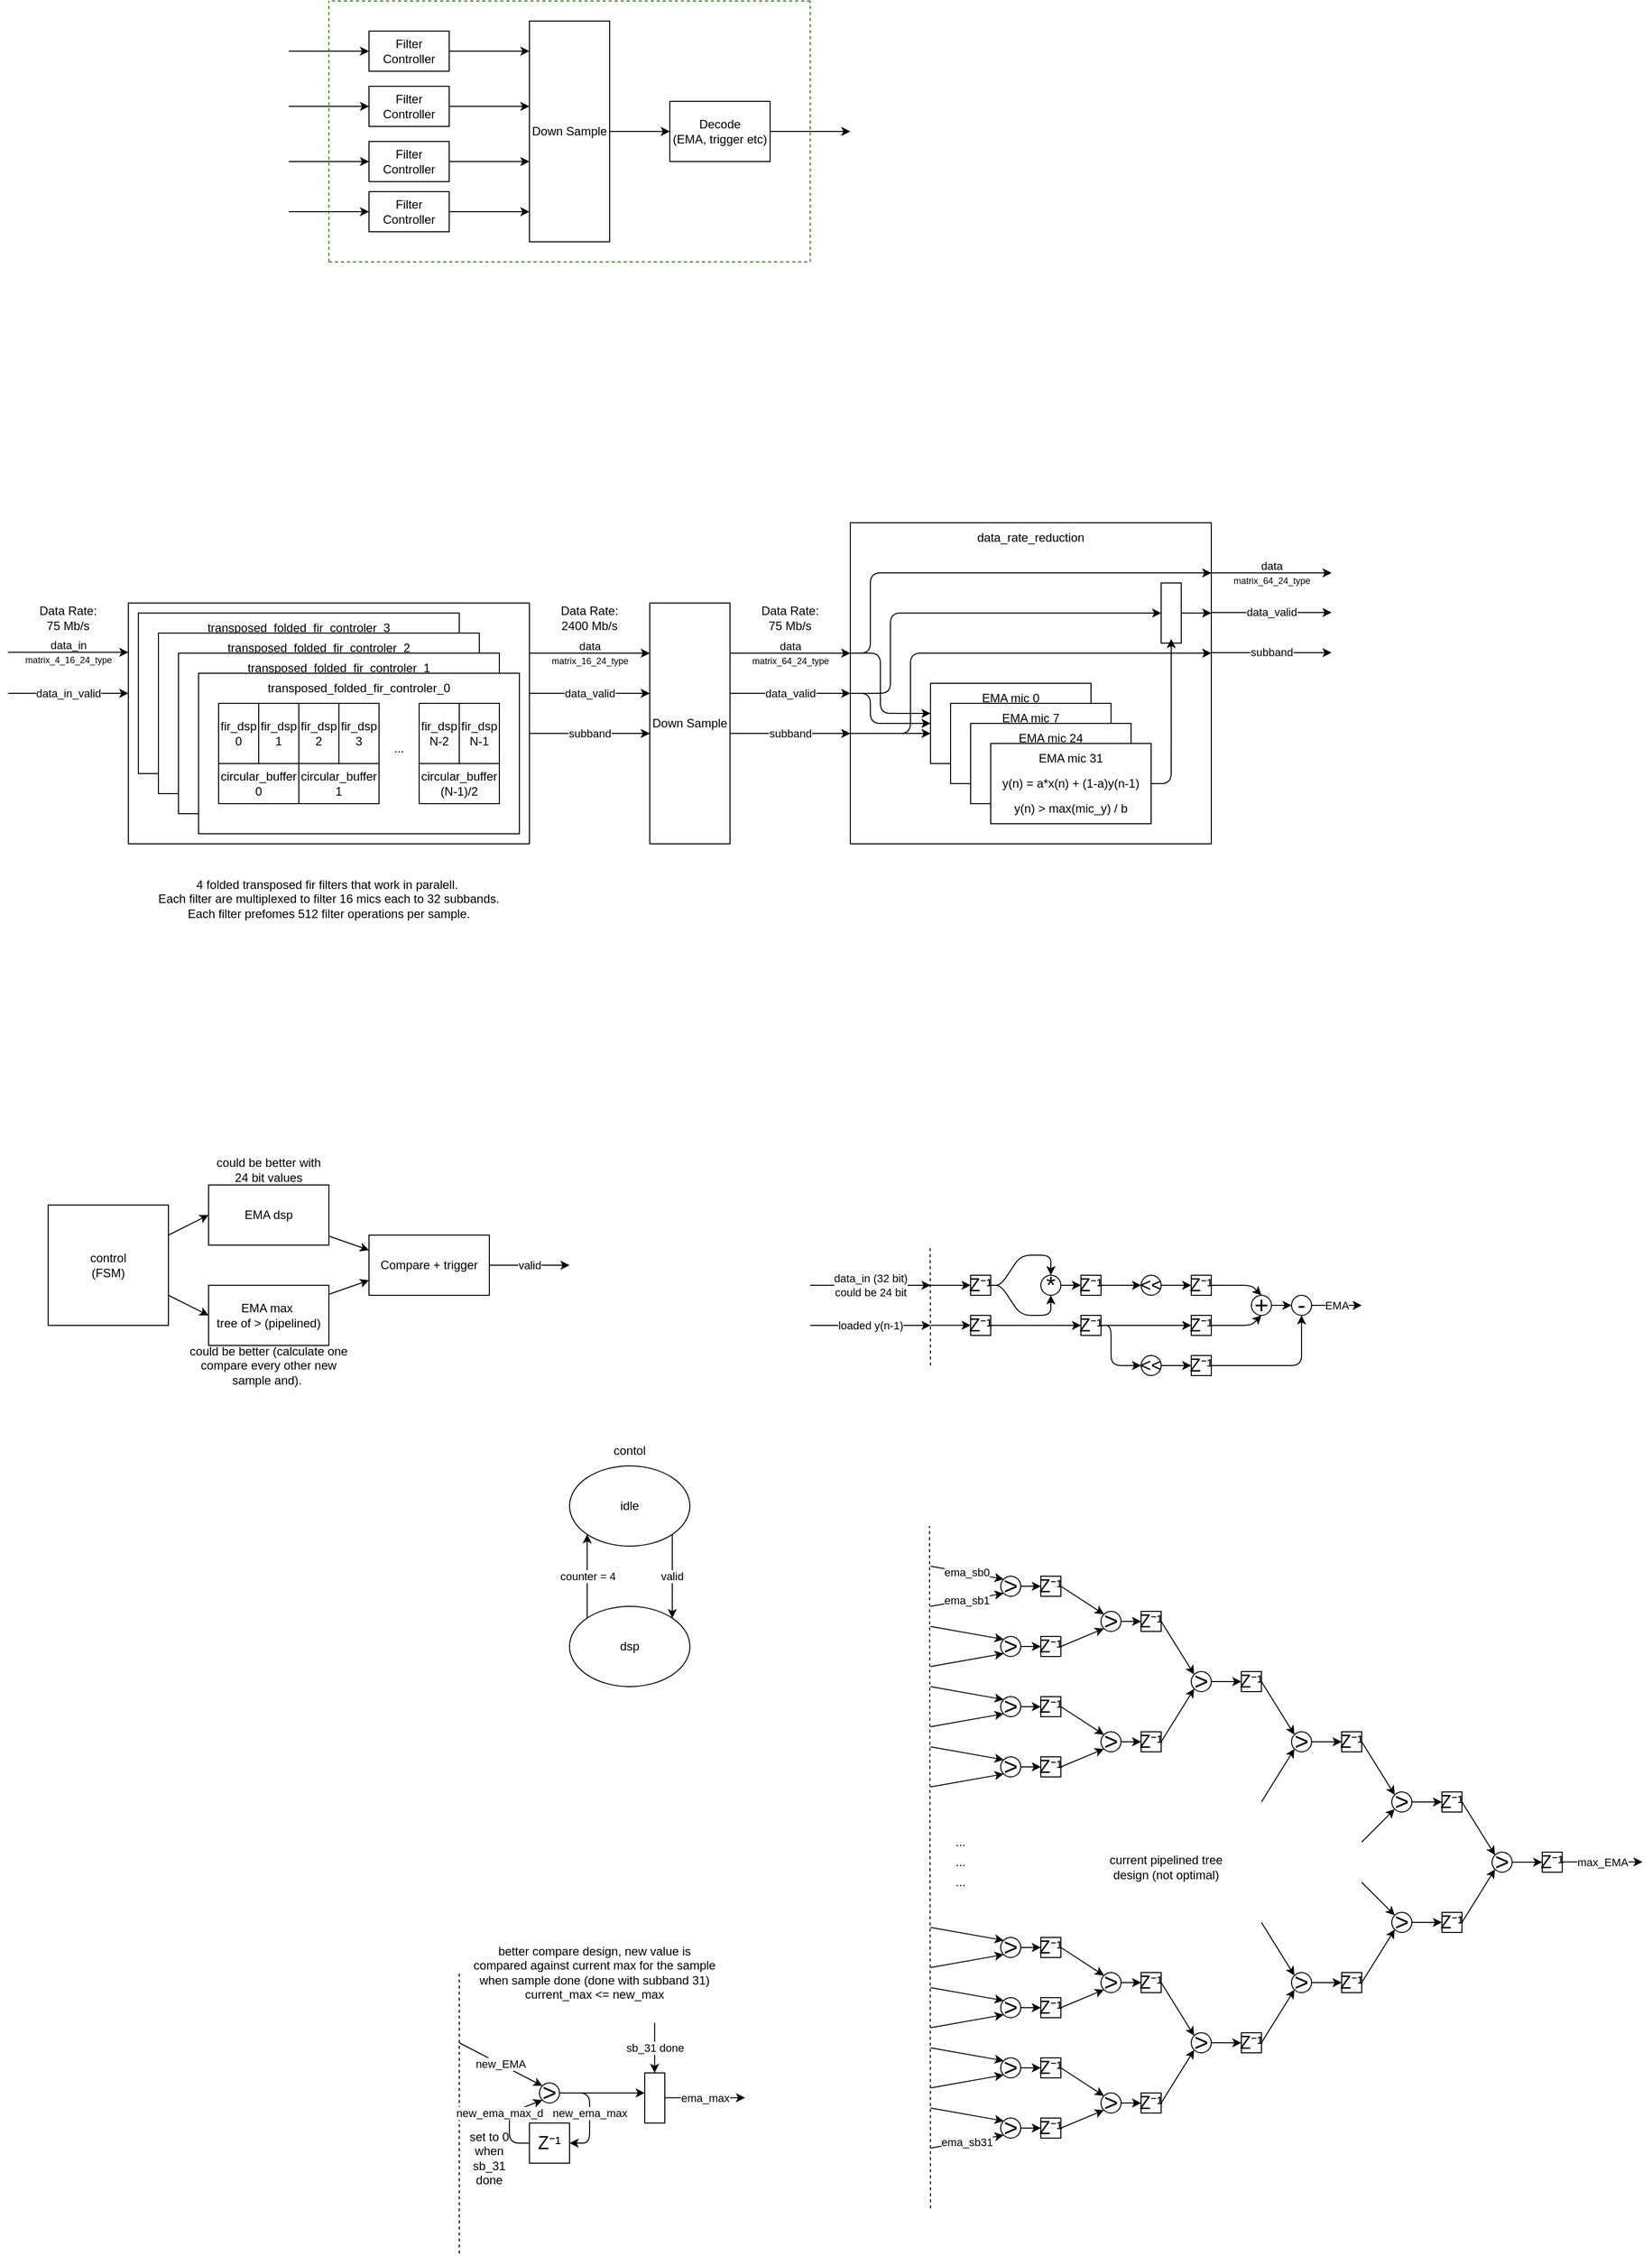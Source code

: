 <mxfile>
    <diagram id="MvCEYH_XK5sE-I13OhJE" name="Page-1">
        <mxGraphModel dx="1424" dy="1179" grid="1" gridSize="10" guides="1" tooltips="1" connect="1" arrows="1" fold="1" page="1" pageScale="1" pageWidth="1920" pageHeight="1200" math="0" shadow="0">
            <root>
                <mxCell id="0"/>
                <mxCell id="1" parent="0"/>
                <mxCell id="140" value="" style="rounded=0;whiteSpace=wrap;html=1;" vertex="1" parent="1">
                    <mxGeometry x="880" y="600" width="360" height="320" as="geometry"/>
                </mxCell>
                <mxCell id="85" value="" style="rounded=0;whiteSpace=wrap;html=1;strokeColor=light-dark(#000000,#B3B3B3);" parent="1" vertex="1">
                    <mxGeometry x="160" y="680" width="400" height="240" as="geometry"/>
                </mxCell>
                <mxCell id="2" value="" style="edgeStyle=none;html=1;" parent="1" target="4" edge="1">
                    <mxGeometry relative="1" as="geometry">
                        <mxPoint x="320" y="130" as="sourcePoint"/>
                    </mxGeometry>
                </mxCell>
                <mxCell id="3" value="" style="edgeStyle=none;html=1;" parent="1" source="4" edge="1">
                    <mxGeometry relative="1" as="geometry">
                        <mxPoint x="560" y="130" as="targetPoint"/>
                    </mxGeometry>
                </mxCell>
                <mxCell id="4" value="Filter Controller" style="rounded=0;whiteSpace=wrap;html=1;" parent="1" vertex="1">
                    <mxGeometry x="400" y="110" width="80" height="40" as="geometry"/>
                </mxCell>
                <mxCell id="5" value="" style="edgeStyle=none;html=1;" parent="1" source="6" target="8" edge="1">
                    <mxGeometry relative="1" as="geometry"/>
                </mxCell>
                <mxCell id="6" value="Down Sample" style="rounded=0;whiteSpace=wrap;html=1;" parent="1" vertex="1">
                    <mxGeometry x="560" y="100" width="80" height="220" as="geometry"/>
                </mxCell>
                <mxCell id="7" value="" style="edgeStyle=none;html=1;" parent="1" source="8" edge="1">
                    <mxGeometry relative="1" as="geometry">
                        <mxPoint x="880" y="210" as="targetPoint"/>
                    </mxGeometry>
                </mxCell>
                <mxCell id="8" value="Decode&lt;div&gt;(EMA, trigger etc)&lt;/div&gt;" style="rounded=0;whiteSpace=wrap;html=1;" parent="1" vertex="1">
                    <mxGeometry x="700" y="180" width="100" height="60" as="geometry"/>
                </mxCell>
                <mxCell id="9" value="" style="edgeStyle=none;html=1;" parent="1" source="10" edge="1">
                    <mxGeometry relative="1" as="geometry">
                        <mxPoint x="560" y="185" as="targetPoint"/>
                    </mxGeometry>
                </mxCell>
                <mxCell id="10" value="Filter Controller" style="rounded=0;whiteSpace=wrap;html=1;" parent="1" vertex="1">
                    <mxGeometry x="400" y="165" width="80" height="40" as="geometry"/>
                </mxCell>
                <mxCell id="11" value="" style="edgeStyle=none;html=1;" parent="1" source="12" edge="1">
                    <mxGeometry relative="1" as="geometry">
                        <mxPoint x="560" y="240" as="targetPoint"/>
                    </mxGeometry>
                </mxCell>
                <mxCell id="12" value="Filter Controller" style="rounded=0;whiteSpace=wrap;html=1;" parent="1" vertex="1">
                    <mxGeometry x="400" y="220" width="80" height="40" as="geometry"/>
                </mxCell>
                <mxCell id="13" value="" style="edgeStyle=none;html=1;" parent="1" source="14" edge="1">
                    <mxGeometry relative="1" as="geometry">
                        <mxPoint x="560" y="290" as="targetPoint"/>
                    </mxGeometry>
                </mxCell>
                <mxCell id="14" value="Filter Controller" style="rounded=0;whiteSpace=wrap;html=1;" parent="1" vertex="1">
                    <mxGeometry x="400" y="270" width="80" height="40" as="geometry"/>
                </mxCell>
                <mxCell id="15" value="" style="edgeStyle=none;html=1;" parent="1" edge="1">
                    <mxGeometry relative="1" as="geometry">
                        <mxPoint x="400" y="185" as="targetPoint"/>
                        <mxPoint x="320" y="185" as="sourcePoint"/>
                    </mxGeometry>
                </mxCell>
                <mxCell id="16" value="" style="edgeStyle=none;html=1;" parent="1" edge="1">
                    <mxGeometry relative="1" as="geometry">
                        <mxPoint x="400" y="240" as="targetPoint"/>
                        <mxPoint x="320" y="240" as="sourcePoint"/>
                    </mxGeometry>
                </mxCell>
                <mxCell id="17" value="" style="edgeStyle=none;html=1;" parent="1" edge="1">
                    <mxGeometry relative="1" as="geometry">
                        <mxPoint x="400" y="290" as="targetPoint"/>
                        <mxPoint x="320" y="290" as="sourcePoint"/>
                    </mxGeometry>
                </mxCell>
                <mxCell id="18" value="" style="endArrow=none;dashed=1;html=1;fillColor=#60a917;strokeColor=#2D7600;" parent="1" edge="1">
                    <mxGeometry width="50" height="50" relative="1" as="geometry">
                        <mxPoint x="360" y="340" as="sourcePoint"/>
                        <mxPoint x="360" y="80" as="targetPoint"/>
                    </mxGeometry>
                </mxCell>
                <mxCell id="19" value="" style="endArrow=none;dashed=1;html=1;fillColor=#60a917;strokeColor=#2D7600;" parent="1" edge="1">
                    <mxGeometry width="50" height="50" relative="1" as="geometry">
                        <mxPoint x="840" y="340" as="sourcePoint"/>
                        <mxPoint x="840" y="80" as="targetPoint"/>
                    </mxGeometry>
                </mxCell>
                <mxCell id="21" value="" style="endArrow=none;dashed=1;html=1;fillColor=#60a917;strokeColor=#2D7600;" parent="1" edge="1">
                    <mxGeometry width="50" height="50" relative="1" as="geometry">
                        <mxPoint x="360" y="340" as="sourcePoint"/>
                        <mxPoint x="840" y="340" as="targetPoint"/>
                    </mxGeometry>
                </mxCell>
                <mxCell id="22" value="" style="endArrow=none;dashed=1;html=1;fillColor=#60a917;strokeColor=#2D7600;" parent="1" edge="1">
                    <mxGeometry width="50" height="50" relative="1" as="geometry">
                        <mxPoint x="840" y="80" as="sourcePoint"/>
                        <mxPoint x="360" y="80" as="targetPoint"/>
                    </mxGeometry>
                </mxCell>
                <mxCell id="45" value="Down Sample" style="rounded=0;whiteSpace=wrap;html=1;" parent="1" vertex="1">
                    <mxGeometry x="680" y="680" width="80" height="240" as="geometry"/>
                </mxCell>
                <mxCell id="46" value="data&lt;div&gt;&lt;div&gt;&lt;font style=&quot;font-size: 9px;&quot;&gt;matrix_64_24_type&lt;/font&gt;&lt;/div&gt;&lt;/div&gt;" style="endArrow=classic;html=1;labelBackgroundColor=none;" parent="1" edge="1">
                    <mxGeometry width="50" height="50" relative="1" as="geometry">
                        <mxPoint x="760" y="730" as="sourcePoint"/>
                        <mxPoint x="880" y="730" as="targetPoint"/>
                        <mxPoint as="offset"/>
                    </mxGeometry>
                </mxCell>
                <mxCell id="47" value="data_valid" style="endArrow=classic;html=1;" parent="1" edge="1">
                    <mxGeometry width="50" height="50" relative="1" as="geometry">
                        <mxPoint x="760" y="770" as="sourcePoint"/>
                        <mxPoint x="880" y="770" as="targetPoint"/>
                    </mxGeometry>
                </mxCell>
                <mxCell id="48" value="subband" style="endArrow=classic;html=1;" parent="1" edge="1">
                    <mxGeometry width="50" height="50" relative="1" as="geometry">
                        <mxPoint x="760" y="810" as="sourcePoint"/>
                        <mxPoint x="880" y="810" as="targetPoint"/>
                    </mxGeometry>
                </mxCell>
                <mxCell id="67" value="" style="rounded=0;whiteSpace=wrap;html=1;" parent="1" vertex="1">
                    <mxGeometry x="170" y="690" width="320" height="160" as="geometry"/>
                </mxCell>
                <mxCell id="68" value="transposed_folded_fir_controler_3" style="text;html=1;align=center;verticalAlign=middle;whiteSpace=wrap;rounded=0;" parent="1" vertex="1">
                    <mxGeometry x="170" y="690" width="320" height="30" as="geometry"/>
                </mxCell>
                <mxCell id="69" value="" style="rounded=0;whiteSpace=wrap;html=1;" parent="1" vertex="1">
                    <mxGeometry x="190" y="710" width="320" height="160" as="geometry"/>
                </mxCell>
                <mxCell id="70" value="transposed_folded_fir_controler_2" style="text;html=1;align=center;verticalAlign=middle;whiteSpace=wrap;rounded=0;" parent="1" vertex="1">
                    <mxGeometry x="190" y="710" width="320" height="30" as="geometry"/>
                </mxCell>
                <mxCell id="71" value="" style="rounded=0;whiteSpace=wrap;html=1;" parent="1" vertex="1">
                    <mxGeometry x="210" y="730" width="320" height="160" as="geometry"/>
                </mxCell>
                <mxCell id="72" value="transposed_folded_fir_controler_1" style="text;html=1;align=center;verticalAlign=middle;whiteSpace=wrap;rounded=0;" parent="1" vertex="1">
                    <mxGeometry x="210" y="730" width="320" height="30" as="geometry"/>
                </mxCell>
                <mxCell id="73" value="" style="rounded=0;whiteSpace=wrap;html=1;" parent="1" vertex="1">
                    <mxGeometry x="230" y="750" width="320" height="160" as="geometry"/>
                </mxCell>
                <mxCell id="74" value="transposed_folded_fir_controler_0" style="text;html=1;align=center;verticalAlign=middle;whiteSpace=wrap;rounded=0;" parent="1" vertex="1">
                    <mxGeometry x="230" y="750" width="320" height="30" as="geometry"/>
                </mxCell>
                <mxCell id="75" value="fir_dsp&lt;div&gt;0&lt;/div&gt;" style="rounded=0;whiteSpace=wrap;html=1;" parent="1" vertex="1">
                    <mxGeometry x="250" y="780" width="40" height="60" as="geometry"/>
                </mxCell>
                <mxCell id="76" value="fir_dsp&lt;div&gt;1&lt;/div&gt;" style="rounded=0;whiteSpace=wrap;html=1;" parent="1" vertex="1">
                    <mxGeometry x="290" y="780" width="40" height="60" as="geometry"/>
                </mxCell>
                <mxCell id="77" value="fir_dsp&lt;div&gt;2&lt;/div&gt;" style="rounded=0;whiteSpace=wrap;html=1;" parent="1" vertex="1">
                    <mxGeometry x="330" y="780" width="40" height="60" as="geometry"/>
                </mxCell>
                <mxCell id="78" value="fir_dsp&lt;div&gt;3&lt;/div&gt;" style="rounded=0;whiteSpace=wrap;html=1;" parent="1" vertex="1">
                    <mxGeometry x="370" y="780" width="40" height="60" as="geometry"/>
                </mxCell>
                <mxCell id="79" value="fir_dsp&lt;div&gt;N-2&lt;/div&gt;" style="rounded=0;whiteSpace=wrap;html=1;" parent="1" vertex="1">
                    <mxGeometry x="450" y="780" width="40" height="60" as="geometry"/>
                </mxCell>
                <mxCell id="80" value="fir_dsp&lt;div&gt;N-1&lt;/div&gt;" style="rounded=0;whiteSpace=wrap;html=1;" parent="1" vertex="1">
                    <mxGeometry x="490" y="780" width="40" height="60" as="geometry"/>
                </mxCell>
                <mxCell id="81" value="..." style="text;html=1;align=center;verticalAlign=middle;whiteSpace=wrap;rounded=0;" parent="1" vertex="1">
                    <mxGeometry x="410" y="810" width="40" height="30" as="geometry"/>
                </mxCell>
                <mxCell id="82" value="circular_buffer&lt;div&gt;0&lt;/div&gt;" style="rounded=0;whiteSpace=wrap;html=1;" parent="1" vertex="1">
                    <mxGeometry x="250" y="840" width="80" height="40" as="geometry"/>
                </mxCell>
                <mxCell id="83" value="circular_buffer&lt;div&gt;1&lt;/div&gt;" style="rounded=0;whiteSpace=wrap;html=1;" parent="1" vertex="1">
                    <mxGeometry x="330" y="840" width="80" height="40" as="geometry"/>
                </mxCell>
                <mxCell id="84" value="circular_buffer&lt;div&gt;(N-1)/2&lt;/div&gt;" style="rounded=0;whiteSpace=wrap;html=1;" parent="1" vertex="1">
                    <mxGeometry x="450" y="840" width="80" height="40" as="geometry"/>
                </mxCell>
                <mxCell id="86" value="data_in&lt;div&gt;&lt;font style=&quot;font-size: 9px;&quot;&gt;matrix_4_16_24_type&lt;/font&gt;&lt;/div&gt;" style="endArrow=classic;html=1;labelBackgroundColor=none;" parent="1" edge="1">
                    <mxGeometry width="50" height="50" relative="1" as="geometry">
                        <mxPoint x="40" y="729.17" as="sourcePoint"/>
                        <mxPoint x="160" y="729.17" as="targetPoint"/>
                        <mxPoint as="offset"/>
                    </mxGeometry>
                </mxCell>
                <mxCell id="87" value="data_in_valid" style="endArrow=classic;html=1;" parent="1" edge="1">
                    <mxGeometry width="50" height="50" relative="1" as="geometry">
                        <mxPoint x="40" y="770" as="sourcePoint"/>
                        <mxPoint x="160" y="770" as="targetPoint"/>
                    </mxGeometry>
                </mxCell>
                <mxCell id="88" value="data&lt;div&gt;&lt;div&gt;&lt;font style=&quot;font-size: 9px;&quot;&gt;matrix_16_24_type&lt;/font&gt;&lt;/div&gt;&lt;/div&gt;" style="endArrow=classic;html=1;labelBackgroundColor=none;" parent="1" edge="1">
                    <mxGeometry width="50" height="50" relative="1" as="geometry">
                        <mxPoint x="560" y="730" as="sourcePoint"/>
                        <mxPoint x="680" y="730" as="targetPoint"/>
                        <mxPoint as="offset"/>
                    </mxGeometry>
                </mxCell>
                <mxCell id="89" value="data_valid" style="endArrow=classic;html=1;" parent="1" edge="1">
                    <mxGeometry width="50" height="50" relative="1" as="geometry">
                        <mxPoint x="560" y="770" as="sourcePoint"/>
                        <mxPoint x="680" y="770" as="targetPoint"/>
                    </mxGeometry>
                </mxCell>
                <mxCell id="90" value="subband" style="endArrow=classic;html=1;" parent="1" edge="1">
                    <mxGeometry width="50" height="50" relative="1" as="geometry">
                        <mxPoint x="560" y="810" as="sourcePoint"/>
                        <mxPoint x="680" y="810" as="targetPoint"/>
                    </mxGeometry>
                </mxCell>
                <mxCell id="92" value="Data Rate:&lt;div&gt;75 Mb/s&lt;/div&gt;" style="text;html=1;align=center;verticalAlign=middle;whiteSpace=wrap;rounded=0;" parent="1" vertex="1">
                    <mxGeometry x="40" y="680" width="120" height="30" as="geometry"/>
                </mxCell>
                <mxCell id="93" value="Data Rate:&lt;div&gt;2400 Mb/s&lt;/div&gt;" style="text;html=1;align=center;verticalAlign=middle;whiteSpace=wrap;rounded=0;" parent="1" vertex="1">
                    <mxGeometry x="560" y="680" width="120" height="30" as="geometry"/>
                </mxCell>
                <mxCell id="94" value="Data Rate:&lt;div&gt;75 Mb/s&lt;/div&gt;" style="text;html=1;align=center;verticalAlign=middle;whiteSpace=wrap;rounded=0;" parent="1" vertex="1">
                    <mxGeometry x="760" y="680" width="120" height="30" as="geometry"/>
                </mxCell>
                <mxCell id="99" value="data_rate_reduction" style="text;html=1;align=center;verticalAlign=middle;whiteSpace=wrap;rounded=0;" parent="1" vertex="1">
                    <mxGeometry x="900" y="600" width="320" height="30" as="geometry"/>
                </mxCell>
                <mxCell id="111" value="data&lt;div&gt;&lt;div&gt;&lt;font style=&quot;font-size: 9px;&quot;&gt;matrix_64_24_type&lt;/font&gt;&lt;/div&gt;&lt;/div&gt;" style="endArrow=classic;html=1;labelBackgroundColor=none;" parent="1" edge="1">
                    <mxGeometry width="50" height="50" relative="1" as="geometry">
                        <mxPoint x="1240" y="650" as="sourcePoint"/>
                        <mxPoint x="1360" y="650" as="targetPoint"/>
                        <mxPoint as="offset"/>
                    </mxGeometry>
                </mxCell>
                <mxCell id="113" value="subband" style="endArrow=classic;html=1;" parent="1" edge="1">
                    <mxGeometry width="50" height="50" relative="1" as="geometry">
                        <mxPoint x="1240" y="729.46" as="sourcePoint"/>
                        <mxPoint x="1360" y="729.46" as="targetPoint"/>
                    </mxGeometry>
                </mxCell>
                <mxCell id="114" value="data_valid" style="endArrow=classic;html=1;" parent="1" edge="1">
                    <mxGeometry width="50" height="50" relative="1" as="geometry">
                        <mxPoint x="1240" y="689.46" as="sourcePoint"/>
                        <mxPoint x="1360" y="689.46" as="targetPoint"/>
                    </mxGeometry>
                </mxCell>
                <mxCell id="116" value="4 folded transposed fir filters that work in paralell.&amp;nbsp;&lt;div&gt;Each filter are multiplexed to filter 16 mics each to 32 subbands.&lt;/div&gt;&lt;div&gt;Each filter prefomes 512 filter operations per sample.&lt;/div&gt;" style="text;html=1;align=center;verticalAlign=middle;whiteSpace=wrap;rounded=0;" parent="1" vertex="1">
                    <mxGeometry x="160" y="930" width="400" height="90" as="geometry"/>
                </mxCell>
                <mxCell id="117" value="" style="externalPins=0;recursiveResize=0;shadow=0;dashed=0;align=center;html=1;strokeWidth=1;shape=mxgraph.rtl.abstract.entity;container=1;collapsible=0;kind=sequential;drawPins=0;left=3;right=2;bottom=0;top=0;" vertex="1" parent="1">
                    <mxGeometry x="960" y="760" width="160" height="80" as="geometry"/>
                </mxCell>
                <mxCell id="119" value="EMA mic 0" style="text;html=1;align=center;verticalAlign=middle;whiteSpace=wrap;rounded=0;" vertex="1" parent="117">
                    <mxGeometry width="160" height="30" as="geometry"/>
                </mxCell>
                <mxCell id="121" value="" style="externalPins=0;recursiveResize=0;shadow=0;dashed=0;align=center;html=1;strokeWidth=1;shape=mxgraph.rtl.abstract.entity;container=1;collapsible=0;kind=sequential;drawPins=0;left=3;right=2;bottom=0;top=0;" vertex="1" parent="117">
                    <mxGeometry x="20" y="20" width="160" height="80" as="geometry"/>
                </mxCell>
                <mxCell id="126" value="EMA mic 7" style="text;html=1;align=center;verticalAlign=middle;whiteSpace=wrap;rounded=0;" vertex="1" parent="121">
                    <mxGeometry width="160" height="30" as="geometry"/>
                </mxCell>
                <mxCell id="123" value="" style="externalPins=0;recursiveResize=0;shadow=0;dashed=0;align=center;html=1;strokeWidth=1;shape=mxgraph.rtl.abstract.entity;container=1;collapsible=0;kind=sequential;drawPins=0;left=3;right=2;bottom=0;top=0;" vertex="1" parent="1">
                    <mxGeometry x="1000" y="800" width="160" height="80" as="geometry"/>
                </mxCell>
                <mxCell id="124" value="EMA mic 24" style="text;html=1;align=center;verticalAlign=middle;whiteSpace=wrap;rounded=0;" vertex="1" parent="123">
                    <mxGeometry width="160" height="30" as="geometry"/>
                </mxCell>
                <mxCell id="125" value="" style="externalPins=0;recursiveResize=0;shadow=0;dashed=0;align=center;html=1;strokeWidth=1;shape=mxgraph.rtl.abstract.entity;container=1;collapsible=0;kind=sequential;drawPins=0;left=3;right=2;bottom=0;top=0;" vertex="1" parent="123">
                    <mxGeometry x="20" y="20" width="160" height="80" as="geometry"/>
                </mxCell>
                <mxCell id="127" value="EMA mic 31" style="text;html=1;align=center;verticalAlign=middle;whiteSpace=wrap;rounded=0;" vertex="1" parent="125">
                    <mxGeometry width="160" height="30" as="geometry"/>
                </mxCell>
                <mxCell id="128" value="y(n) = a*x(n) + (1-a)y(n-1)" style="text;html=1;align=center;verticalAlign=middle;whiteSpace=wrap;rounded=0;" vertex="1" parent="125">
                    <mxGeometry x="10" y="25" width="140" height="30" as="geometry"/>
                </mxCell>
                <mxCell id="129" value="y(n) &amp;gt; max(mic_y) / b" style="text;html=1;align=center;verticalAlign=middle;whiteSpace=wrap;rounded=0;" vertex="1" parent="125">
                    <mxGeometry y="50" width="160" height="30" as="geometry"/>
                </mxCell>
                <mxCell id="139" style="edgeStyle=none;html=1;" edge="1" parent="1" source="131">
                    <mxGeometry relative="1" as="geometry">
                        <mxPoint x="1240" y="690" as="targetPoint"/>
                    </mxGeometry>
                </mxCell>
                <mxCell id="131" value="" style="externalPins=0;recursiveResize=0;shadow=0;dashed=0;align=center;html=1;strokeWidth=1;shape=mxgraph.rtl.abstract.entity;container=1;collapsible=0;kind=mux;drawPins=0;left=4;right=1;bottom=0;top=0;" vertex="1" parent="1">
                    <mxGeometry x="1190" y="660" width="20" height="60" as="geometry"/>
                </mxCell>
                <mxCell id="134" value="" style="endArrow=classic;html=1;entryX=0;entryY=0;entryDx=0;entryDy=30;entryPerimeter=0;" edge="1" parent="1" target="131">
                    <mxGeometry width="50" height="50" relative="1" as="geometry">
                        <mxPoint x="880" y="770" as="sourcePoint"/>
                        <mxPoint x="960" y="770" as="targetPoint"/>
                        <Array as="points">
                            <mxPoint x="920" y="770"/>
                            <mxPoint x="920" y="690"/>
                        </Array>
                    </mxGeometry>
                </mxCell>
                <mxCell id="135" value="" style="endArrow=classic;html=1;" edge="1" parent="1">
                    <mxGeometry width="50" height="50" relative="1" as="geometry">
                        <mxPoint x="880" y="810" as="sourcePoint"/>
                        <mxPoint x="1240" y="730" as="targetPoint"/>
                        <Array as="points">
                            <mxPoint x="940" y="810"/>
                            <mxPoint x="940" y="730"/>
                        </Array>
                    </mxGeometry>
                </mxCell>
                <mxCell id="137" value="" style="endArrow=classic;html=1;" edge="1" parent="1">
                    <mxGeometry width="50" height="50" relative="1" as="geometry">
                        <mxPoint x="880" y="730" as="sourcePoint"/>
                        <mxPoint x="1240" y="650" as="targetPoint"/>
                        <Array as="points">
                            <mxPoint x="900" y="730"/>
                            <mxPoint x="900" y="650"/>
                        </Array>
                    </mxGeometry>
                </mxCell>
                <mxCell id="138" value="" style="endArrow=classic;html=1;entryX=0.502;entryY=0.932;entryDx=0;entryDy=0;entryPerimeter=0;" edge="1" parent="1" target="131">
                    <mxGeometry width="50" height="50" relative="1" as="geometry">
                        <mxPoint x="1180" y="860" as="sourcePoint"/>
                        <mxPoint x="1200" y="720" as="targetPoint"/>
                        <Array as="points">
                            <mxPoint x="1200" y="860"/>
                        </Array>
                    </mxGeometry>
                </mxCell>
                <mxCell id="141" value="" style="endArrow=classic;html=1;" edge="1" parent="1">
                    <mxGeometry width="50" height="50" relative="1" as="geometry">
                        <mxPoint x="880" y="810" as="sourcePoint"/>
                        <mxPoint x="960" y="810" as="targetPoint"/>
                    </mxGeometry>
                </mxCell>
                <mxCell id="142" value="" style="endArrow=classic;html=1;" edge="1" parent="1">
                    <mxGeometry width="50" height="50" relative="1" as="geometry">
                        <mxPoint x="880" y="770" as="sourcePoint"/>
                        <mxPoint x="960" y="800" as="targetPoint"/>
                        <Array as="points">
                            <mxPoint x="900" y="770"/>
                            <mxPoint x="900" y="800"/>
                        </Array>
                    </mxGeometry>
                </mxCell>
                <mxCell id="143" value="" style="endArrow=classic;html=1;" edge="1" parent="1">
                    <mxGeometry width="50" height="50" relative="1" as="geometry">
                        <mxPoint x="880" y="730" as="sourcePoint"/>
                        <mxPoint x="960" y="790" as="targetPoint"/>
                        <Array as="points">
                            <mxPoint x="910" y="730"/>
                            <mxPoint x="910" y="790"/>
                        </Array>
                    </mxGeometry>
                </mxCell>
                <mxCell id="145" value="data_in (32 bit)&lt;div&gt;could be 24 bit&lt;/div&gt;" style="endArrow=classic;html=1;" edge="1" parent="1">
                    <mxGeometry width="50" height="50" relative="1" as="geometry">
                        <mxPoint x="840" y="1360" as="sourcePoint"/>
                        <mxPoint x="960" y="1360" as="targetPoint"/>
                    </mxGeometry>
                </mxCell>
                <mxCell id="146" value="" style="endArrow=none;dashed=1;html=1;" edge="1" parent="1">
                    <mxGeometry width="50" height="50" relative="1" as="geometry">
                        <mxPoint x="960" y="1440" as="sourcePoint"/>
                        <mxPoint x="959.62" y="1320" as="targetPoint"/>
                    </mxGeometry>
                </mxCell>
                <mxCell id="147" value="" style="endArrow=classic;html=1;entryX=0.5;entryY=1;entryDx=0;entryDy=0;exitX=1;exitY=0.5;exitDx=0;exitDy=0;" edge="1" parent="1" source="151" target="148">
                    <mxGeometry width="50" height="50" relative="1" as="geometry">
                        <mxPoint x="1050" y="1360" as="sourcePoint"/>
                        <mxPoint x="1070" y="1360" as="targetPoint"/>
                        <Array as="points">
                            <mxPoint x="1030" y="1360"/>
                            <mxPoint x="1050" y="1390"/>
                            <mxPoint x="1080" y="1390"/>
                        </Array>
                    </mxGeometry>
                </mxCell>
                <mxCell id="165" style="edgeStyle=none;html=1;entryX=0;entryY=0.5;entryDx=0;entryDy=0;" edge="1" parent="1" source="148" target="154">
                    <mxGeometry relative="1" as="geometry"/>
                </mxCell>
                <mxCell id="148" value="&lt;font style=&quot;font-size: 24px;&quot;&gt;*&lt;/font&gt;" style="ellipse;whiteSpace=wrap;html=1;aspect=fixed;" vertex="1" parent="1">
                    <mxGeometry x="1070" y="1350" width="20" height="20" as="geometry"/>
                </mxCell>
                <mxCell id="149" value="" style="endArrow=classic;html=1;entryX=0.5;entryY=0;entryDx=0;entryDy=0;exitX=1;exitY=0.5;exitDx=0;exitDy=0;" edge="1" parent="1" source="151" target="148">
                    <mxGeometry width="50" height="50" relative="1" as="geometry">
                        <mxPoint x="990" y="1360" as="sourcePoint"/>
                        <mxPoint x="1080" y="1320" as="targetPoint"/>
                        <Array as="points">
                            <mxPoint x="1030" y="1360"/>
                            <mxPoint x="1050" y="1330"/>
                            <mxPoint x="1080" y="1330"/>
                        </Array>
                    </mxGeometry>
                </mxCell>
                <mxCell id="151" value="&lt;font style=&quot;font-size: 18px;&quot;&gt;Z⁻¹&lt;/font&gt;" style="whiteSpace=wrap;html=1;aspect=fixed;fontSize=12;" vertex="1" parent="1">
                    <mxGeometry x="1000" y="1350" width="20" height="20" as="geometry"/>
                </mxCell>
                <mxCell id="153" value="loaded y(n-1)" style="endArrow=classic;html=1;" edge="1" parent="1">
                    <mxGeometry width="50" height="50" relative="1" as="geometry">
                        <mxPoint x="840" y="1400" as="sourcePoint"/>
                        <mxPoint x="960" y="1400" as="targetPoint"/>
                    </mxGeometry>
                </mxCell>
                <mxCell id="166" style="edgeStyle=none;html=1;entryX=0;entryY=0.5;entryDx=0;entryDy=0;" edge="1" parent="1" source="154" target="156">
                    <mxGeometry relative="1" as="geometry"/>
                </mxCell>
                <mxCell id="154" value="&lt;font style=&quot;font-size: 18px;&quot;&gt;Z⁻¹&lt;/font&gt;" style="whiteSpace=wrap;html=1;aspect=fixed;fontSize=12;" vertex="1" parent="1">
                    <mxGeometry x="1110" y="1350" width="20" height="20" as="geometry"/>
                </mxCell>
                <mxCell id="179" style="edgeStyle=none;html=1;entryX=0.5;entryY=0;entryDx=0;entryDy=0;" edge="1" parent="1" source="155" target="176">
                    <mxGeometry relative="1" as="geometry">
                        <Array as="points">
                            <mxPoint x="1280" y="1360"/>
                        </Array>
                    </mxGeometry>
                </mxCell>
                <mxCell id="155" value="&lt;font style=&quot;font-size: 18px;&quot;&gt;Z⁻¹&lt;/font&gt;" style="whiteSpace=wrap;html=1;aspect=fixed;fontSize=12;" vertex="1" parent="1">
                    <mxGeometry x="1220" y="1350" width="20" height="20" as="geometry"/>
                </mxCell>
                <mxCell id="167" style="edgeStyle=none;html=1;entryX=0;entryY=0.5;entryDx=0;entryDy=0;" edge="1" parent="1" source="156" target="155">
                    <mxGeometry relative="1" as="geometry"/>
                </mxCell>
                <mxCell id="156" value="&lt;font style=&quot;font-size: 18px;&quot;&gt;&amp;lt;&amp;lt;&lt;/font&gt;" style="ellipse;whiteSpace=wrap;html=1;aspect=fixed;" vertex="1" parent="1">
                    <mxGeometry x="1170" y="1350" width="20" height="20" as="geometry"/>
                </mxCell>
                <mxCell id="170" style="edgeStyle=none;html=1;entryX=0;entryY=0.5;entryDx=0;entryDy=0;" edge="1" parent="1" source="157" target="158">
                    <mxGeometry relative="1" as="geometry"/>
                </mxCell>
                <mxCell id="157" value="&lt;font style=&quot;font-size: 18px;&quot;&gt;Z⁻¹&lt;/font&gt;" style="whiteSpace=wrap;html=1;aspect=fixed;fontSize=12;" vertex="1" parent="1">
                    <mxGeometry x="1000" y="1390" width="20" height="20" as="geometry"/>
                </mxCell>
                <mxCell id="173" style="edgeStyle=none;html=1;entryX=0;entryY=0.5;entryDx=0;entryDy=0;" edge="1" parent="1" source="158" target="163">
                    <mxGeometry relative="1" as="geometry">
                        <mxPoint x="1160" y="1440" as="targetPoint"/>
                        <Array as="points">
                            <mxPoint x="1140" y="1400"/>
                            <mxPoint x="1140" y="1440"/>
                        </Array>
                    </mxGeometry>
                </mxCell>
                <mxCell id="177" style="edgeStyle=none;html=1;entryX=0;entryY=0.5;entryDx=0;entryDy=0;" edge="1" parent="1" source="158" target="159">
                    <mxGeometry relative="1" as="geometry"/>
                </mxCell>
                <mxCell id="158" value="&lt;font style=&quot;font-size: 18px;&quot;&gt;Z⁻¹&lt;/font&gt;" style="whiteSpace=wrap;html=1;aspect=fixed;fontSize=12;" vertex="1" parent="1">
                    <mxGeometry x="1110" y="1390" width="20" height="20" as="geometry"/>
                </mxCell>
                <mxCell id="180" style="edgeStyle=none;html=1;entryX=0.5;entryY=1;entryDx=0;entryDy=0;" edge="1" parent="1" source="159" target="176">
                    <mxGeometry relative="1" as="geometry">
                        <Array as="points">
                            <mxPoint x="1280" y="1400"/>
                        </Array>
                    </mxGeometry>
                </mxCell>
                <mxCell id="159" value="&lt;font style=&quot;font-size: 18px;&quot;&gt;Z⁻¹&lt;/font&gt;" style="whiteSpace=wrap;html=1;aspect=fixed;fontSize=12;" vertex="1" parent="1">
                    <mxGeometry x="1220" y="1390" width="20" height="20" as="geometry"/>
                </mxCell>
                <mxCell id="181" style="edgeStyle=none;html=1;entryX=0.5;entryY=1;entryDx=0;entryDy=0;" edge="1" parent="1" source="162" target="182">
                    <mxGeometry relative="1" as="geometry">
                        <mxPoint x="1320.0" y="1410" as="targetPoint"/>
                        <Array as="points">
                            <mxPoint x="1330" y="1440"/>
                        </Array>
                    </mxGeometry>
                </mxCell>
                <mxCell id="162" value="&lt;font style=&quot;font-size: 18px;&quot;&gt;Z⁻¹&lt;/font&gt;" style="whiteSpace=wrap;html=1;aspect=fixed;fontSize=12;" vertex="1" parent="1">
                    <mxGeometry x="1220" y="1430" width="20" height="20" as="geometry"/>
                </mxCell>
                <mxCell id="178" style="edgeStyle=none;html=1;entryX=0;entryY=0.5;entryDx=0;entryDy=0;" edge="1" parent="1" source="163" target="162">
                    <mxGeometry relative="1" as="geometry"/>
                </mxCell>
                <mxCell id="163" value="&lt;font style=&quot;font-size: 18px;&quot;&gt;&amp;lt;&amp;lt;&lt;/font&gt;" style="ellipse;whiteSpace=wrap;html=1;aspect=fixed;" vertex="1" parent="1">
                    <mxGeometry x="1170" y="1430" width="20" height="20" as="geometry"/>
                </mxCell>
                <mxCell id="168" value="" style="endArrow=classic;html=1;" edge="1" parent="1">
                    <mxGeometry width="50" height="50" relative="1" as="geometry">
                        <mxPoint x="960" y="1360" as="sourcePoint"/>
                        <mxPoint x="1000" y="1360" as="targetPoint"/>
                    </mxGeometry>
                </mxCell>
                <mxCell id="169" value="" style="endArrow=classic;html=1;" edge="1" parent="1">
                    <mxGeometry width="50" height="50" relative="1" as="geometry">
                        <mxPoint x="960" y="1399.87" as="sourcePoint"/>
                        <mxPoint x="1000" y="1399.87" as="targetPoint"/>
                    </mxGeometry>
                </mxCell>
                <mxCell id="183" style="edgeStyle=none;html=1;entryX=0;entryY=0.5;entryDx=0;entryDy=0;" edge="1" parent="1" source="176" target="182">
                    <mxGeometry relative="1" as="geometry"/>
                </mxCell>
                <mxCell id="176" value="&lt;font style=&quot;font-size: 24px;&quot;&gt;+&lt;/font&gt;" style="ellipse;whiteSpace=wrap;html=1;aspect=fixed;" vertex="1" parent="1">
                    <mxGeometry x="1280" y="1370" width="20" height="20" as="geometry"/>
                </mxCell>
                <mxCell id="184" value="EMA" style="edgeStyle=none;html=1;" edge="1" parent="1" source="182">
                    <mxGeometry relative="1" as="geometry">
                        <mxPoint x="1390.0" y="1380" as="targetPoint"/>
                    </mxGeometry>
                </mxCell>
                <mxCell id="182" value="&lt;font style=&quot;font-size: 24px;&quot;&gt;-&lt;/font&gt;" style="ellipse;whiteSpace=wrap;html=1;aspect=fixed;" vertex="1" parent="1">
                    <mxGeometry x="1320" y="1370" width="20" height="20" as="geometry"/>
                </mxCell>
                <mxCell id="188" value="valid" style="edgeStyle=none;html=1;exitX=1;exitY=1;exitDx=0;exitDy=0;entryX=1;entryY=0;entryDx=0;entryDy=0;" edge="1" parent="1" source="186" target="187">
                    <mxGeometry relative="1" as="geometry"/>
                </mxCell>
                <mxCell id="186" value="&lt;span style=&quot;font-weight: normal;&quot;&gt;&lt;font&gt;idle&lt;/font&gt;&lt;/span&gt;" style="ellipse;whiteSpace=wrap;html=1;fontStyle=1" vertex="1" parent="1">
                    <mxGeometry x="600" y="1540" width="120" height="80" as="geometry"/>
                </mxCell>
                <mxCell id="187" value="dsp" style="ellipse;whiteSpace=wrap;html=1;" vertex="1" parent="1">
                    <mxGeometry x="600" y="1680" width="120" height="80" as="geometry"/>
                </mxCell>
                <mxCell id="189" value="counter = 4" style="edgeStyle=none;html=1;exitX=0;exitY=0;exitDx=0;exitDy=0;entryX=0;entryY=1;entryDx=0;entryDy=0;" edge="1" parent="1" source="187" target="186">
                    <mxGeometry relative="1" as="geometry"/>
                </mxCell>
                <mxCell id="190" value="contol" style="text;html=1;align=center;verticalAlign=middle;whiteSpace=wrap;rounded=0;" vertex="1" parent="1">
                    <mxGeometry x="630" y="1510" width="60" height="30" as="geometry"/>
                </mxCell>
                <mxCell id="193" value="" style="endArrow=none;dashed=1;html=1;" edge="1" parent="1">
                    <mxGeometry width="50" height="50" relative="1" as="geometry">
                        <mxPoint x="960" y="2280" as="sourcePoint"/>
                        <mxPoint x="959" y="1600" as="targetPoint"/>
                    </mxGeometry>
                </mxCell>
                <mxCell id="194" value="ema_sb0" style="endArrow=classic;html=1;entryX=0;entryY=0;entryDx=0;entryDy=0;" edge="1" parent="1" target="196">
                    <mxGeometry width="50" height="50" relative="1" as="geometry">
                        <mxPoint x="960" y="1640" as="sourcePoint"/>
                        <mxPoint x="1040" y="1640" as="targetPoint"/>
                    </mxGeometry>
                </mxCell>
                <mxCell id="209" style="edgeStyle=none;html=1;entryX=0;entryY=0.5;entryDx=0;entryDy=0;" edge="1" parent="1" source="196" target="208">
                    <mxGeometry relative="1" as="geometry"/>
                </mxCell>
                <mxCell id="196" value="&lt;font style=&quot;font-size: 24px;&quot;&gt;&amp;gt;&lt;/font&gt;" style="ellipse;whiteSpace=wrap;html=1;aspect=fixed;" vertex="1" parent="1">
                    <mxGeometry x="1030" y="1650" width="20" height="20" as="geometry"/>
                </mxCell>
                <mxCell id="197" value="ema_sb1" style="endArrow=classic;html=1;entryX=0;entryY=1;entryDx=0;entryDy=0;" edge="1" parent="1" target="196">
                    <mxGeometry width="50" height="50" relative="1" as="geometry">
                        <mxPoint x="960" y="1680" as="sourcePoint"/>
                        <mxPoint x="1033" y="1693" as="targetPoint"/>
                    </mxGeometry>
                </mxCell>
                <mxCell id="198" value="" style="endArrow=classic;html=1;entryX=0;entryY=0;entryDx=0;entryDy=0;" edge="1" parent="1" target="199">
                    <mxGeometry width="50" height="50" relative="1" as="geometry">
                        <mxPoint x="960" y="1700" as="sourcePoint"/>
                        <mxPoint x="1040" y="1700" as="targetPoint"/>
                    </mxGeometry>
                </mxCell>
                <mxCell id="199" value="&lt;font style=&quot;font-size: 24px;&quot;&gt;&amp;gt;&lt;/font&gt;" style="ellipse;whiteSpace=wrap;html=1;aspect=fixed;" vertex="1" parent="1">
                    <mxGeometry x="1030" y="1710" width="20" height="20" as="geometry"/>
                </mxCell>
                <mxCell id="200" value="" style="endArrow=classic;html=1;entryX=0;entryY=1;entryDx=0;entryDy=0;" edge="1" parent="1" target="199">
                    <mxGeometry width="50" height="50" relative="1" as="geometry">
                        <mxPoint x="960" y="1740" as="sourcePoint"/>
                        <mxPoint x="1033" y="1753" as="targetPoint"/>
                    </mxGeometry>
                </mxCell>
                <mxCell id="201" value="" style="endArrow=classic;html=1;entryX=0;entryY=0;entryDx=0;entryDy=0;" edge="1" parent="1" target="202">
                    <mxGeometry width="50" height="50" relative="1" as="geometry">
                        <mxPoint x="960" y="1760" as="sourcePoint"/>
                        <mxPoint x="1040" y="1760" as="targetPoint"/>
                    </mxGeometry>
                </mxCell>
                <mxCell id="202" value="&lt;font style=&quot;font-size: 24px;&quot;&gt;&amp;gt;&lt;/font&gt;" style="ellipse;whiteSpace=wrap;html=1;aspect=fixed;" vertex="1" parent="1">
                    <mxGeometry x="1030" y="1770" width="20" height="20" as="geometry"/>
                </mxCell>
                <mxCell id="203" value="" style="endArrow=classic;html=1;entryX=0;entryY=1;entryDx=0;entryDy=0;" edge="1" parent="1" target="202">
                    <mxGeometry width="50" height="50" relative="1" as="geometry">
                        <mxPoint x="960" y="1800" as="sourcePoint"/>
                        <mxPoint x="1033" y="1813" as="targetPoint"/>
                    </mxGeometry>
                </mxCell>
                <mxCell id="204" value="..." style="text;html=1;align=center;verticalAlign=middle;whiteSpace=wrap;rounded=0;" vertex="1" parent="1">
                    <mxGeometry x="960" y="1900" width="60" height="30" as="geometry"/>
                </mxCell>
                <mxCell id="205" value="" style="endArrow=classic;html=1;entryX=0;entryY=0;entryDx=0;entryDy=0;" edge="1" parent="1" target="206">
                    <mxGeometry width="50" height="50" relative="1" as="geometry">
                        <mxPoint x="960" y="1820" as="sourcePoint"/>
                        <mxPoint x="1040" y="1820" as="targetPoint"/>
                    </mxGeometry>
                </mxCell>
                <mxCell id="206" value="&lt;font style=&quot;font-size: 24px;&quot;&gt;&amp;gt;&lt;/font&gt;" style="ellipse;whiteSpace=wrap;html=1;aspect=fixed;" vertex="1" parent="1">
                    <mxGeometry x="1030" y="1830" width="20" height="20" as="geometry"/>
                </mxCell>
                <mxCell id="207" value="" style="endArrow=classic;html=1;entryX=0;entryY=1;entryDx=0;entryDy=0;" edge="1" parent="1" target="206">
                    <mxGeometry width="50" height="50" relative="1" as="geometry">
                        <mxPoint x="960" y="1860" as="sourcePoint"/>
                        <mxPoint x="1033" y="1873" as="targetPoint"/>
                    </mxGeometry>
                </mxCell>
                <mxCell id="208" value="&lt;font style=&quot;font-size: 18px;&quot;&gt;Z⁻¹&lt;/font&gt;" style="whiteSpace=wrap;html=1;aspect=fixed;fontSize=12;" vertex="1" parent="1">
                    <mxGeometry x="1070" y="1650" width="20" height="20" as="geometry"/>
                </mxCell>
                <mxCell id="210" style="edgeStyle=none;html=1;entryX=0;entryY=0.5;entryDx=0;entryDy=0;" edge="1" parent="1" target="211">
                    <mxGeometry relative="1" as="geometry">
                        <mxPoint x="1050" y="1720" as="sourcePoint"/>
                    </mxGeometry>
                </mxCell>
                <mxCell id="211" value="&lt;font style=&quot;font-size: 18px;&quot;&gt;Z⁻¹&lt;/font&gt;" style="whiteSpace=wrap;html=1;aspect=fixed;fontSize=12;" vertex="1" parent="1">
                    <mxGeometry x="1070" y="1710" width="20" height="20" as="geometry"/>
                </mxCell>
                <mxCell id="212" style="edgeStyle=none;html=1;entryX=0;entryY=0.5;entryDx=0;entryDy=0;" edge="1" parent="1" target="213">
                    <mxGeometry relative="1" as="geometry">
                        <mxPoint x="1050" y="1780" as="sourcePoint"/>
                    </mxGeometry>
                </mxCell>
                <mxCell id="213" value="&lt;font style=&quot;font-size: 18px;&quot;&gt;Z⁻¹&lt;/font&gt;" style="whiteSpace=wrap;html=1;aspect=fixed;fontSize=12;" vertex="1" parent="1">
                    <mxGeometry x="1070" y="1770" width="20" height="20" as="geometry"/>
                </mxCell>
                <mxCell id="214" style="edgeStyle=none;html=1;entryX=0;entryY=0.5;entryDx=0;entryDy=0;" edge="1" parent="1" target="215">
                    <mxGeometry relative="1" as="geometry">
                        <mxPoint x="1050" y="1840" as="sourcePoint"/>
                    </mxGeometry>
                </mxCell>
                <mxCell id="215" value="&lt;font style=&quot;font-size: 18px;&quot;&gt;Z⁻¹&lt;/font&gt;" style="whiteSpace=wrap;html=1;aspect=fixed;fontSize=12;" vertex="1" parent="1">
                    <mxGeometry x="1070" y="1830" width="20" height="20" as="geometry"/>
                </mxCell>
                <mxCell id="221" value="" style="endArrow=classic;html=1;entryX=0;entryY=0;entryDx=0;entryDy=0;" edge="1" parent="1" target="223">
                    <mxGeometry width="50" height="50" relative="1" as="geometry">
                        <mxPoint x="1090" y="1660" as="sourcePoint"/>
                        <mxPoint x="1170" y="1660" as="targetPoint"/>
                    </mxGeometry>
                </mxCell>
                <mxCell id="222" style="edgeStyle=none;html=1;entryX=0;entryY=0.5;entryDx=0;entryDy=0;" edge="1" parent="1" source="223" target="225">
                    <mxGeometry relative="1" as="geometry"/>
                </mxCell>
                <mxCell id="223" value="&lt;font style=&quot;font-size: 24px;&quot;&gt;&amp;gt;&lt;/font&gt;" style="ellipse;whiteSpace=wrap;html=1;aspect=fixed;" vertex="1" parent="1">
                    <mxGeometry x="1130" y="1685" width="20" height="20" as="geometry"/>
                </mxCell>
                <mxCell id="224" value="" style="endArrow=classic;html=1;entryX=0;entryY=1;entryDx=0;entryDy=0;exitX=1;exitY=0.5;exitDx=0;exitDy=0;" edge="1" parent="1" target="223" source="211">
                    <mxGeometry width="50" height="50" relative="1" as="geometry">
                        <mxPoint x="1090" y="1700" as="sourcePoint"/>
                        <mxPoint x="1163" y="1713" as="targetPoint"/>
                    </mxGeometry>
                </mxCell>
                <mxCell id="225" value="&lt;font style=&quot;font-size: 18px;&quot;&gt;Z⁻¹&lt;/font&gt;" style="whiteSpace=wrap;html=1;aspect=fixed;fontSize=12;" vertex="1" parent="1">
                    <mxGeometry x="1170" y="1685" width="20" height="20" as="geometry"/>
                </mxCell>
                <mxCell id="226" value="" style="endArrow=classic;html=1;entryX=0;entryY=0;entryDx=0;entryDy=0;" edge="1" parent="1" target="228">
                    <mxGeometry width="50" height="50" relative="1" as="geometry">
                        <mxPoint x="1090" y="1780" as="sourcePoint"/>
                        <mxPoint x="1170" y="1780" as="targetPoint"/>
                    </mxGeometry>
                </mxCell>
                <mxCell id="227" style="edgeStyle=none;html=1;entryX=0;entryY=0.5;entryDx=0;entryDy=0;" edge="1" parent="1" source="228" target="230">
                    <mxGeometry relative="1" as="geometry"/>
                </mxCell>
                <mxCell id="228" value="&lt;font style=&quot;font-size: 24px;&quot;&gt;&amp;gt;&lt;/font&gt;" style="ellipse;whiteSpace=wrap;html=1;aspect=fixed;" vertex="1" parent="1">
                    <mxGeometry x="1130" y="1805" width="20" height="20" as="geometry"/>
                </mxCell>
                <mxCell id="229" value="" style="endArrow=classic;html=1;entryX=0;entryY=1;entryDx=0;entryDy=0;exitX=1;exitY=0.5;exitDx=0;exitDy=0;" edge="1" parent="1" target="228">
                    <mxGeometry width="50" height="50" relative="1" as="geometry">
                        <mxPoint x="1090" y="1840" as="sourcePoint"/>
                        <mxPoint x="1163" y="1833" as="targetPoint"/>
                    </mxGeometry>
                </mxCell>
                <mxCell id="230" value="&lt;font style=&quot;font-size: 18px;&quot;&gt;Z⁻¹&lt;/font&gt;" style="whiteSpace=wrap;html=1;aspect=fixed;fontSize=12;" vertex="1" parent="1">
                    <mxGeometry x="1170" y="1805" width="20" height="20" as="geometry"/>
                </mxCell>
                <mxCell id="231" value="" style="endArrow=classic;html=1;entryX=0;entryY=0;entryDx=0;entryDy=0;" edge="1" parent="1" target="233">
                    <mxGeometry width="50" height="50" relative="1" as="geometry">
                        <mxPoint x="1190" y="1695" as="sourcePoint"/>
                        <mxPoint x="1270" y="1695" as="targetPoint"/>
                    </mxGeometry>
                </mxCell>
                <mxCell id="232" style="edgeStyle=none;html=1;entryX=0;entryY=0.5;entryDx=0;entryDy=0;" edge="1" parent="1" source="233" target="235">
                    <mxGeometry relative="1" as="geometry"/>
                </mxCell>
                <mxCell id="233" value="&lt;font style=&quot;font-size: 24px;&quot;&gt;&amp;gt;&lt;/font&gt;" style="ellipse;whiteSpace=wrap;html=1;aspect=fixed;" vertex="1" parent="1">
                    <mxGeometry x="1220" y="1745" width="20" height="20" as="geometry"/>
                </mxCell>
                <mxCell id="234" value="" style="endArrow=classic;html=1;entryX=0;entryY=1;entryDx=0;entryDy=0;exitX=1;exitY=0.5;exitDx=0;exitDy=0;" edge="1" parent="1" target="233" source="230">
                    <mxGeometry width="50" height="50" relative="1" as="geometry">
                        <mxPoint x="1190" y="1755" as="sourcePoint"/>
                        <mxPoint x="1263" y="1748" as="targetPoint"/>
                    </mxGeometry>
                </mxCell>
                <mxCell id="235" value="&lt;font style=&quot;font-size: 18px;&quot;&gt;Z⁻¹&lt;/font&gt;" style="whiteSpace=wrap;html=1;aspect=fixed;fontSize=12;" vertex="1" parent="1">
                    <mxGeometry x="1270" y="1745" width="20" height="20" as="geometry"/>
                </mxCell>
                <mxCell id="236" value="" style="endArrow=classic;html=1;entryX=0;entryY=0;entryDx=0;entryDy=0;" edge="1" parent="1" target="238">
                    <mxGeometry width="50" height="50" relative="1" as="geometry">
                        <mxPoint x="1290" y="1755" as="sourcePoint"/>
                        <mxPoint x="1370" y="1755" as="targetPoint"/>
                    </mxGeometry>
                </mxCell>
                <mxCell id="237" style="edgeStyle=none;html=1;entryX=0;entryY=0.5;entryDx=0;entryDy=0;" edge="1" parent="1" source="238" target="240">
                    <mxGeometry relative="1" as="geometry"/>
                </mxCell>
                <mxCell id="238" value="&lt;font style=&quot;font-size: 24px;&quot;&gt;&amp;gt;&lt;/font&gt;" style="ellipse;whiteSpace=wrap;html=1;aspect=fixed;" vertex="1" parent="1">
                    <mxGeometry x="1320" y="1805" width="20" height="20" as="geometry"/>
                </mxCell>
                <mxCell id="239" value="" style="endArrow=classic;html=1;entryX=0;entryY=1;entryDx=0;entryDy=0;" edge="1" parent="1" target="238">
                    <mxGeometry width="50" height="50" relative="1" as="geometry">
                        <mxPoint x="1290" y="1875" as="sourcePoint"/>
                        <mxPoint x="1363" y="1808" as="targetPoint"/>
                    </mxGeometry>
                </mxCell>
                <mxCell id="240" value="&lt;font style=&quot;font-size: 18px;&quot;&gt;Z⁻¹&lt;/font&gt;" style="whiteSpace=wrap;html=1;aspect=fixed;fontSize=12;" vertex="1" parent="1">
                    <mxGeometry x="1370" y="1805" width="20" height="20" as="geometry"/>
                </mxCell>
                <mxCell id="253" value="" style="endArrow=classic;html=1;entryX=0;entryY=0;entryDx=0;entryDy=0;" edge="1" parent="1" target="255">
                    <mxGeometry width="50" height="50" relative="1" as="geometry">
                        <mxPoint x="1390" y="1815" as="sourcePoint"/>
                        <mxPoint x="1470" y="1815" as="targetPoint"/>
                    </mxGeometry>
                </mxCell>
                <mxCell id="254" style="edgeStyle=none;html=1;entryX=0;entryY=0.5;entryDx=0;entryDy=0;" edge="1" parent="1" source="255" target="257">
                    <mxGeometry relative="1" as="geometry"/>
                </mxCell>
                <mxCell id="255" value="&lt;font style=&quot;font-size: 24px;&quot;&gt;&amp;gt;&lt;/font&gt;" style="ellipse;whiteSpace=wrap;html=1;aspect=fixed;" vertex="1" parent="1">
                    <mxGeometry x="1420" y="1865" width="20" height="20" as="geometry"/>
                </mxCell>
                <mxCell id="256" value="" style="endArrow=classic;html=1;entryX=0;entryY=1;entryDx=0;entryDy=0;" edge="1" parent="1" target="255">
                    <mxGeometry width="50" height="50" relative="1" as="geometry">
                        <mxPoint x="1390" y="1915" as="sourcePoint"/>
                        <mxPoint x="1463" y="1868" as="targetPoint"/>
                    </mxGeometry>
                </mxCell>
                <mxCell id="257" value="&lt;font style=&quot;font-size: 18px;&quot;&gt;Z⁻¹&lt;/font&gt;" style="whiteSpace=wrap;html=1;aspect=fixed;fontSize=12;" vertex="1" parent="1">
                    <mxGeometry x="1470" y="1865" width="20" height="20" as="geometry"/>
                </mxCell>
                <mxCell id="258" value="" style="endArrow=classic;html=1;entryX=0;entryY=0;entryDx=0;entryDy=0;" edge="1" parent="1" target="260">
                    <mxGeometry width="50" height="50" relative="1" as="geometry">
                        <mxPoint x="1490" y="1875" as="sourcePoint"/>
                        <mxPoint x="1570" y="1875" as="targetPoint"/>
                    </mxGeometry>
                </mxCell>
                <mxCell id="259" style="edgeStyle=none;html=1;entryX=0;entryY=0.5;entryDx=0;entryDy=0;" edge="1" parent="1" source="260" target="262">
                    <mxGeometry relative="1" as="geometry"/>
                </mxCell>
                <mxCell id="260" value="&lt;font style=&quot;font-size: 24px;&quot;&gt;&amp;gt;&lt;/font&gt;" style="ellipse;whiteSpace=wrap;html=1;aspect=fixed;" vertex="1" parent="1">
                    <mxGeometry x="1520" y="1925" width="20" height="20" as="geometry"/>
                </mxCell>
                <mxCell id="261" value="" style="endArrow=classic;html=1;entryX=0;entryY=1;entryDx=0;entryDy=0;exitX=1;exitY=0.5;exitDx=0;exitDy=0;" edge="1" parent="1" target="260">
                    <mxGeometry width="50" height="50" relative="1" as="geometry">
                        <mxPoint x="1490" y="1995" as="sourcePoint"/>
                        <mxPoint x="1563" y="1928" as="targetPoint"/>
                    </mxGeometry>
                </mxCell>
                <mxCell id="262" value="&lt;font style=&quot;font-size: 18px;&quot;&gt;Z⁻¹&lt;/font&gt;" style="whiteSpace=wrap;html=1;aspect=fixed;fontSize=12;" vertex="1" parent="1">
                    <mxGeometry x="1570" y="1925" width="20" height="20" as="geometry"/>
                </mxCell>
                <mxCell id="275" value="" style="endArrow=classic;html=1;entryX=0;entryY=0;entryDx=0;entryDy=0;" edge="1" parent="1" target="277">
                    <mxGeometry width="50" height="50" relative="1" as="geometry">
                        <mxPoint x="1390" y="1955" as="sourcePoint"/>
                        <mxPoint x="1470" y="1935" as="targetPoint"/>
                    </mxGeometry>
                </mxCell>
                <mxCell id="276" style="edgeStyle=none;html=1;entryX=0;entryY=0.5;entryDx=0;entryDy=0;" edge="1" parent="1" source="277" target="279">
                    <mxGeometry relative="1" as="geometry"/>
                </mxCell>
                <mxCell id="277" value="&lt;font style=&quot;font-size: 24px;&quot;&gt;&amp;gt;&lt;/font&gt;" style="ellipse;whiteSpace=wrap;html=1;aspect=fixed;" vertex="1" parent="1">
                    <mxGeometry x="1420" y="1985" width="20" height="20" as="geometry"/>
                </mxCell>
                <mxCell id="278" value="" style="endArrow=classic;html=1;entryX=0;entryY=1;entryDx=0;entryDy=0;exitX=1;exitY=0.5;exitDx=0;exitDy=0;" edge="1" parent="1" target="277">
                    <mxGeometry width="50" height="50" relative="1" as="geometry">
                        <mxPoint x="1390" y="2055" as="sourcePoint"/>
                        <mxPoint x="1463" y="1988" as="targetPoint"/>
                    </mxGeometry>
                </mxCell>
                <mxCell id="279" value="&lt;font style=&quot;font-size: 18px;&quot;&gt;Z⁻¹&lt;/font&gt;" style="whiteSpace=wrap;html=1;aspect=fixed;fontSize=12;" vertex="1" parent="1">
                    <mxGeometry x="1470" y="1985" width="20" height="20" as="geometry"/>
                </mxCell>
                <mxCell id="280" value="" style="endArrow=classic;html=1;entryX=0;entryY=0;entryDx=0;entryDy=0;" edge="1" parent="1" target="282">
                    <mxGeometry width="50" height="50" relative="1" as="geometry">
                        <mxPoint x="1290" y="1995" as="sourcePoint"/>
                        <mxPoint x="1370" y="1995" as="targetPoint"/>
                    </mxGeometry>
                </mxCell>
                <mxCell id="281" style="edgeStyle=none;html=1;entryX=0;entryY=0.5;entryDx=0;entryDy=0;" edge="1" parent="1" source="282" target="284">
                    <mxGeometry relative="1" as="geometry"/>
                </mxCell>
                <mxCell id="282" value="&lt;font style=&quot;font-size: 24px;&quot;&gt;&amp;gt;&lt;/font&gt;" style="ellipse;whiteSpace=wrap;html=1;aspect=fixed;" vertex="1" parent="1">
                    <mxGeometry x="1320" y="2045" width="20" height="20" as="geometry"/>
                </mxCell>
                <mxCell id="283" value="" style="endArrow=classic;html=1;entryX=0;entryY=1;entryDx=0;entryDy=0;exitX=1;exitY=0.5;exitDx=0;exitDy=0;" edge="1" parent="1" target="282">
                    <mxGeometry width="50" height="50" relative="1" as="geometry">
                        <mxPoint x="1290" y="2115" as="sourcePoint"/>
                        <mxPoint x="1363" y="2048" as="targetPoint"/>
                    </mxGeometry>
                </mxCell>
                <mxCell id="284" value="&lt;font style=&quot;font-size: 18px;&quot;&gt;Z⁻¹&lt;/font&gt;" style="whiteSpace=wrap;html=1;aspect=fixed;fontSize=12;" vertex="1" parent="1">
                    <mxGeometry x="1370" y="2045" width="20" height="20" as="geometry"/>
                </mxCell>
                <mxCell id="340" value="" style="endArrow=classic;html=1;entryX=0;entryY=0;entryDx=0;entryDy=0;" edge="1" parent="1" target="342">
                    <mxGeometry width="50" height="50" relative="1" as="geometry">
                        <mxPoint x="960" y="2000" as="sourcePoint"/>
                        <mxPoint x="1040" y="2000" as="targetPoint"/>
                    </mxGeometry>
                </mxCell>
                <mxCell id="341" style="edgeStyle=none;html=1;entryX=0;entryY=0.5;entryDx=0;entryDy=0;" edge="1" parent="1" source="342" target="353">
                    <mxGeometry relative="1" as="geometry"/>
                </mxCell>
                <mxCell id="342" value="&lt;font style=&quot;font-size: 24px;&quot;&gt;&amp;gt;&lt;/font&gt;" style="ellipse;whiteSpace=wrap;html=1;aspect=fixed;" vertex="1" parent="1">
                    <mxGeometry x="1030" y="2010" width="20" height="20" as="geometry"/>
                </mxCell>
                <mxCell id="343" value="" style="endArrow=classic;html=1;entryX=0;entryY=1;entryDx=0;entryDy=0;" edge="1" parent="1" target="342">
                    <mxGeometry width="50" height="50" relative="1" as="geometry">
                        <mxPoint x="960" y="2040" as="sourcePoint"/>
                        <mxPoint x="1033" y="2053" as="targetPoint"/>
                    </mxGeometry>
                </mxCell>
                <mxCell id="344" value="" style="endArrow=classic;html=1;entryX=0;entryY=0;entryDx=0;entryDy=0;" edge="1" parent="1" target="345">
                    <mxGeometry width="50" height="50" relative="1" as="geometry">
                        <mxPoint x="960" y="2060" as="sourcePoint"/>
                        <mxPoint x="1040" y="2060" as="targetPoint"/>
                    </mxGeometry>
                </mxCell>
                <mxCell id="345" value="&lt;font style=&quot;font-size: 24px;&quot;&gt;&amp;gt;&lt;/font&gt;" style="ellipse;whiteSpace=wrap;html=1;aspect=fixed;" vertex="1" parent="1">
                    <mxGeometry x="1030" y="2070" width="20" height="20" as="geometry"/>
                </mxCell>
                <mxCell id="346" value="" style="endArrow=classic;html=1;entryX=0;entryY=1;entryDx=0;entryDy=0;" edge="1" parent="1" target="345">
                    <mxGeometry width="50" height="50" relative="1" as="geometry">
                        <mxPoint x="960" y="2100" as="sourcePoint"/>
                        <mxPoint x="1033" y="2113" as="targetPoint"/>
                    </mxGeometry>
                </mxCell>
                <mxCell id="347" value="" style="endArrow=classic;html=1;entryX=0;entryY=0;entryDx=0;entryDy=0;" edge="1" parent="1" target="348">
                    <mxGeometry width="50" height="50" relative="1" as="geometry">
                        <mxPoint x="960" y="2120" as="sourcePoint"/>
                        <mxPoint x="1040" y="2120" as="targetPoint"/>
                    </mxGeometry>
                </mxCell>
                <mxCell id="348" value="&lt;font style=&quot;font-size: 24px;&quot;&gt;&amp;gt;&lt;/font&gt;" style="ellipse;whiteSpace=wrap;html=1;aspect=fixed;" vertex="1" parent="1">
                    <mxGeometry x="1030" y="2130" width="20" height="20" as="geometry"/>
                </mxCell>
                <mxCell id="349" value="" style="endArrow=classic;html=1;entryX=0;entryY=1;entryDx=0;entryDy=0;" edge="1" parent="1" target="348">
                    <mxGeometry width="50" height="50" relative="1" as="geometry">
                        <mxPoint x="960" y="2160" as="sourcePoint"/>
                        <mxPoint x="1033" y="2173" as="targetPoint"/>
                    </mxGeometry>
                </mxCell>
                <mxCell id="350" value="" style="endArrow=classic;html=1;entryX=0;entryY=0;entryDx=0;entryDy=0;" edge="1" parent="1" target="351">
                    <mxGeometry width="50" height="50" relative="1" as="geometry">
                        <mxPoint x="960" y="2180" as="sourcePoint"/>
                        <mxPoint x="1040" y="2180" as="targetPoint"/>
                    </mxGeometry>
                </mxCell>
                <mxCell id="351" value="&lt;font style=&quot;font-size: 24px;&quot;&gt;&amp;gt;&lt;/font&gt;" style="ellipse;whiteSpace=wrap;html=1;aspect=fixed;" vertex="1" parent="1">
                    <mxGeometry x="1030" y="2190" width="20" height="20" as="geometry"/>
                </mxCell>
                <mxCell id="352" value="ema_sb31" style="endArrow=classic;html=1;entryX=0;entryY=1;entryDx=0;entryDy=0;" edge="1" parent="1" target="351">
                    <mxGeometry width="50" height="50" relative="1" as="geometry">
                        <mxPoint x="960" y="2220" as="sourcePoint"/>
                        <mxPoint x="1033" y="2233" as="targetPoint"/>
                    </mxGeometry>
                </mxCell>
                <mxCell id="353" value="&lt;font style=&quot;font-size: 18px;&quot;&gt;Z⁻¹&lt;/font&gt;" style="whiteSpace=wrap;html=1;aspect=fixed;fontSize=12;" vertex="1" parent="1">
                    <mxGeometry x="1070" y="2010" width="20" height="20" as="geometry"/>
                </mxCell>
                <mxCell id="354" style="edgeStyle=none;html=1;entryX=0;entryY=0.5;entryDx=0;entryDy=0;" edge="1" parent="1" target="355">
                    <mxGeometry relative="1" as="geometry">
                        <mxPoint x="1050" y="2080" as="sourcePoint"/>
                    </mxGeometry>
                </mxCell>
                <mxCell id="355" value="&lt;font style=&quot;font-size: 18px;&quot;&gt;Z⁻¹&lt;/font&gt;" style="whiteSpace=wrap;html=1;aspect=fixed;fontSize=12;" vertex="1" parent="1">
                    <mxGeometry x="1070" y="2070" width="20" height="20" as="geometry"/>
                </mxCell>
                <mxCell id="356" style="edgeStyle=none;html=1;entryX=0;entryY=0.5;entryDx=0;entryDy=0;" edge="1" parent="1" target="357">
                    <mxGeometry relative="1" as="geometry">
                        <mxPoint x="1050" y="2140" as="sourcePoint"/>
                    </mxGeometry>
                </mxCell>
                <mxCell id="357" value="&lt;font style=&quot;font-size: 18px;&quot;&gt;Z⁻¹&lt;/font&gt;" style="whiteSpace=wrap;html=1;aspect=fixed;fontSize=12;" vertex="1" parent="1">
                    <mxGeometry x="1070" y="2130" width="20" height="20" as="geometry"/>
                </mxCell>
                <mxCell id="358" style="edgeStyle=none;html=1;entryX=0;entryY=0.5;entryDx=0;entryDy=0;" edge="1" parent="1" target="359">
                    <mxGeometry relative="1" as="geometry">
                        <mxPoint x="1050" y="2200" as="sourcePoint"/>
                    </mxGeometry>
                </mxCell>
                <mxCell id="359" value="&lt;font style=&quot;font-size: 18px;&quot;&gt;Z⁻¹&lt;/font&gt;" style="whiteSpace=wrap;html=1;aspect=fixed;fontSize=12;" vertex="1" parent="1">
                    <mxGeometry x="1070" y="2190" width="20" height="20" as="geometry"/>
                </mxCell>
                <mxCell id="360" value="" style="endArrow=classic;html=1;entryX=0;entryY=0;entryDx=0;entryDy=0;" edge="1" parent="1" target="362">
                    <mxGeometry width="50" height="50" relative="1" as="geometry">
                        <mxPoint x="1090" y="2020" as="sourcePoint"/>
                        <mxPoint x="1170" y="2020" as="targetPoint"/>
                    </mxGeometry>
                </mxCell>
                <mxCell id="361" style="edgeStyle=none;html=1;entryX=0;entryY=0.5;entryDx=0;entryDy=0;" edge="1" parent="1" source="362" target="364">
                    <mxGeometry relative="1" as="geometry"/>
                </mxCell>
                <mxCell id="362" value="&lt;font style=&quot;font-size: 24px;&quot;&gt;&amp;gt;&lt;/font&gt;" style="ellipse;whiteSpace=wrap;html=1;aspect=fixed;" vertex="1" parent="1">
                    <mxGeometry x="1130" y="2045" width="20" height="20" as="geometry"/>
                </mxCell>
                <mxCell id="363" value="" style="endArrow=classic;html=1;entryX=0;entryY=1;entryDx=0;entryDy=0;exitX=1;exitY=0.5;exitDx=0;exitDy=0;" edge="1" parent="1" source="355" target="362">
                    <mxGeometry width="50" height="50" relative="1" as="geometry">
                        <mxPoint x="1090" y="2060" as="sourcePoint"/>
                        <mxPoint x="1163" y="2073" as="targetPoint"/>
                    </mxGeometry>
                </mxCell>
                <mxCell id="364" value="&lt;font style=&quot;font-size: 18px;&quot;&gt;Z⁻¹&lt;/font&gt;" style="whiteSpace=wrap;html=1;aspect=fixed;fontSize=12;" vertex="1" parent="1">
                    <mxGeometry x="1170" y="2045" width="20" height="20" as="geometry"/>
                </mxCell>
                <mxCell id="365" value="" style="endArrow=classic;html=1;entryX=0;entryY=0;entryDx=0;entryDy=0;" edge="1" parent="1" target="367">
                    <mxGeometry width="50" height="50" relative="1" as="geometry">
                        <mxPoint x="1090" y="2140" as="sourcePoint"/>
                        <mxPoint x="1170" y="2140" as="targetPoint"/>
                    </mxGeometry>
                </mxCell>
                <mxCell id="366" style="edgeStyle=none;html=1;entryX=0;entryY=0.5;entryDx=0;entryDy=0;" edge="1" parent="1" source="367" target="369">
                    <mxGeometry relative="1" as="geometry"/>
                </mxCell>
                <mxCell id="367" value="&lt;font style=&quot;font-size: 24px;&quot;&gt;&amp;gt;&lt;/font&gt;" style="ellipse;whiteSpace=wrap;html=1;aspect=fixed;" vertex="1" parent="1">
                    <mxGeometry x="1130" y="2165" width="20" height="20" as="geometry"/>
                </mxCell>
                <mxCell id="368" value="" style="endArrow=classic;html=1;entryX=0;entryY=1;entryDx=0;entryDy=0;exitX=1;exitY=0.5;exitDx=0;exitDy=0;" edge="1" parent="1" target="367">
                    <mxGeometry width="50" height="50" relative="1" as="geometry">
                        <mxPoint x="1090" y="2200" as="sourcePoint"/>
                        <mxPoint x="1163" y="2193" as="targetPoint"/>
                    </mxGeometry>
                </mxCell>
                <mxCell id="369" value="&lt;font style=&quot;font-size: 18px;&quot;&gt;Z⁻¹&lt;/font&gt;" style="whiteSpace=wrap;html=1;aspect=fixed;fontSize=12;" vertex="1" parent="1">
                    <mxGeometry x="1170" y="2165" width="20" height="20" as="geometry"/>
                </mxCell>
                <mxCell id="370" value="" style="endArrow=classic;html=1;entryX=0;entryY=0;entryDx=0;entryDy=0;" edge="1" parent="1" target="372">
                    <mxGeometry width="50" height="50" relative="1" as="geometry">
                        <mxPoint x="1190" y="2055" as="sourcePoint"/>
                        <mxPoint x="1270" y="2055" as="targetPoint"/>
                    </mxGeometry>
                </mxCell>
                <mxCell id="371" style="edgeStyle=none;html=1;entryX=0;entryY=0.5;entryDx=0;entryDy=0;" edge="1" parent="1" source="372" target="374">
                    <mxGeometry relative="1" as="geometry"/>
                </mxCell>
                <mxCell id="372" value="&lt;font style=&quot;font-size: 24px;&quot;&gt;&amp;gt;&lt;/font&gt;" style="ellipse;whiteSpace=wrap;html=1;aspect=fixed;" vertex="1" parent="1">
                    <mxGeometry x="1220" y="2105" width="20" height="20" as="geometry"/>
                </mxCell>
                <mxCell id="373" value="" style="endArrow=classic;html=1;entryX=0;entryY=1;entryDx=0;entryDy=0;exitX=1;exitY=0.5;exitDx=0;exitDy=0;" edge="1" parent="1" source="369" target="372">
                    <mxGeometry width="50" height="50" relative="1" as="geometry">
                        <mxPoint x="1190" y="2115" as="sourcePoint"/>
                        <mxPoint x="1263" y="2108" as="targetPoint"/>
                    </mxGeometry>
                </mxCell>
                <mxCell id="374" value="&lt;font style=&quot;font-size: 18px;&quot;&gt;Z⁻¹&lt;/font&gt;" style="whiteSpace=wrap;html=1;aspect=fixed;fontSize=12;" vertex="1" parent="1">
                    <mxGeometry x="1270" y="2105" width="20" height="20" as="geometry"/>
                </mxCell>
                <mxCell id="403" value="..." style="text;html=1;align=center;verticalAlign=middle;whiteSpace=wrap;rounded=0;" vertex="1" parent="1">
                    <mxGeometry x="960" y="1940" width="60" height="30" as="geometry"/>
                </mxCell>
                <mxCell id="404" value="..." style="text;html=1;align=center;verticalAlign=middle;whiteSpace=wrap;rounded=0;" vertex="1" parent="1">
                    <mxGeometry x="960" y="1920" width="60" height="30" as="geometry"/>
                </mxCell>
                <mxCell id="406" value="max_EMA" style="endArrow=classic;html=1;" edge="1" parent="1">
                    <mxGeometry width="50" height="50" relative="1" as="geometry">
                        <mxPoint x="1590" y="1934.76" as="sourcePoint"/>
                        <mxPoint x="1670" y="1934.76" as="targetPoint"/>
                    </mxGeometry>
                </mxCell>
                <mxCell id="445" style="edgeStyle=none;html=1;entryX=0;entryY=0.5;entryDx=0;entryDy=0;" edge="1" parent="1" source="438" target="439">
                    <mxGeometry relative="1" as="geometry"/>
                </mxCell>
                <mxCell id="446" style="edgeStyle=none;html=1;entryX=0;entryY=0.5;entryDx=0;entryDy=0;" edge="1" parent="1" source="438" target="440">
                    <mxGeometry relative="1" as="geometry"/>
                </mxCell>
                <mxCell id="438" value="control&lt;div&gt;(FSM)&lt;/div&gt;" style="rounded=0;whiteSpace=wrap;html=1;" vertex="1" parent="1">
                    <mxGeometry x="80" y="1280" width="120" height="120" as="geometry"/>
                </mxCell>
                <mxCell id="448" style="edgeStyle=none;html=1;entryX=0;entryY=0.25;entryDx=0;entryDy=0;" edge="1" parent="1" source="439" target="442">
                    <mxGeometry relative="1" as="geometry"/>
                </mxCell>
                <mxCell id="439" value="EMA dsp" style="rounded=0;whiteSpace=wrap;html=1;" vertex="1" parent="1">
                    <mxGeometry x="240" y="1260" width="120" height="60" as="geometry"/>
                </mxCell>
                <mxCell id="447" style="edgeStyle=none;html=1;entryX=0;entryY=0.75;entryDx=0;entryDy=0;" edge="1" parent="1" source="440" target="442">
                    <mxGeometry relative="1" as="geometry"/>
                </mxCell>
                <mxCell id="440" value="EMA max&amp;nbsp;&lt;div&gt;tree of &amp;gt; (pipelined)&lt;/div&gt;" style="rounded=0;whiteSpace=wrap;html=1;" vertex="1" parent="1">
                    <mxGeometry x="240" y="1360" width="120" height="60" as="geometry"/>
                </mxCell>
                <mxCell id="449" value="valid" style="edgeStyle=none;html=1;" edge="1" parent="1" source="442">
                    <mxGeometry relative="1" as="geometry">
                        <mxPoint x="600" y="1340" as="targetPoint"/>
                    </mxGeometry>
                </mxCell>
                <mxCell id="442" value="Compare + trigger" style="rounded=0;whiteSpace=wrap;html=1;" vertex="1" parent="1">
                    <mxGeometry x="400" y="1310" width="120" height="60" as="geometry"/>
                </mxCell>
                <mxCell id="443" value="could be better with 24 bit values" style="text;html=1;align=center;verticalAlign=middle;whiteSpace=wrap;rounded=0;" vertex="1" parent="1">
                    <mxGeometry x="240" y="1230" width="120" height="30" as="geometry"/>
                </mxCell>
                <mxCell id="444" value="could be better (calculate one compare every other new sample and).&amp;nbsp;" style="text;html=1;align=center;verticalAlign=middle;whiteSpace=wrap;rounded=0;" vertex="1" parent="1">
                    <mxGeometry x="220" y="1425" width="160" height="30" as="geometry"/>
                </mxCell>
                <mxCell id="450" value="current pipelined tree design (not optimal)" style="text;html=1;align=center;verticalAlign=middle;whiteSpace=wrap;rounded=0;" vertex="1" parent="1">
                    <mxGeometry x="1130" y="1925" width="130" height="30" as="geometry"/>
                </mxCell>
                <mxCell id="451" value="better compare design, new value is compared against current max for the sample&lt;div&gt;when sample done (done with subband 31)&lt;/div&gt;&lt;div&gt;current_max &amp;lt;= new_max&lt;/div&gt;" style="text;html=1;align=center;verticalAlign=middle;whiteSpace=wrap;rounded=0;" vertex="1" parent="1">
                    <mxGeometry x="500" y="2025" width="250" height="40" as="geometry"/>
                </mxCell>
                <mxCell id="452" value="" style="endArrow=none;dashed=1;html=1;" edge="1" parent="1">
                    <mxGeometry width="50" height="50" relative="1" as="geometry">
                        <mxPoint x="490" y="2325" as="sourcePoint"/>
                        <mxPoint x="490" y="2045" as="targetPoint"/>
                    </mxGeometry>
                </mxCell>
                <mxCell id="453" value="new_EMA" style="endArrow=classic;html=1;entryX=0;entryY=0;entryDx=0;entryDy=0;" edge="1" parent="1" target="454">
                    <mxGeometry width="50" height="50" relative="1" as="geometry">
                        <mxPoint x="490" y="2115" as="sourcePoint"/>
                        <mxPoint x="570" y="2155" as="targetPoint"/>
                    </mxGeometry>
                </mxCell>
                <mxCell id="455" value="new_ema_max" style="edgeStyle=none;html=1;entryX=1;entryY=0.5;entryDx=0;entryDy=0;" edge="1" parent="1" source="454" target="456">
                    <mxGeometry relative="1" as="geometry">
                        <mxPoint x="650" y="2165" as="targetPoint"/>
                        <Array as="points">
                            <mxPoint x="620" y="2165"/>
                            <mxPoint x="620" y="2215"/>
                        </Array>
                    </mxGeometry>
                </mxCell>
                <mxCell id="454" value="&lt;font style=&quot;font-size: 24px;&quot;&gt;&amp;gt;&lt;/font&gt;" style="ellipse;whiteSpace=wrap;html=1;aspect=fixed;" vertex="1" parent="1">
                    <mxGeometry x="570" y="2155" width="20" height="20" as="geometry"/>
                </mxCell>
                <mxCell id="457" style="edgeStyle=none;html=1;entryX=0;entryY=1;entryDx=0;entryDy=0;" edge="1" parent="1" source="456" target="454">
                    <mxGeometry relative="1" as="geometry">
                        <Array as="points">
                            <mxPoint x="540" y="2215"/>
                            <mxPoint x="540" y="2185"/>
                        </Array>
                    </mxGeometry>
                </mxCell>
                <mxCell id="463" value="new_ema_max_d" style="edgeLabel;html=1;align=center;verticalAlign=middle;resizable=0;points=[];" vertex="1" connectable="0" parent="457">
                    <mxGeometry x="0.031" y="1" relative="1" as="geometry">
                        <mxPoint x="-9" y="-6" as="offset"/>
                    </mxGeometry>
                </mxCell>
                <mxCell id="456" value="&lt;font style=&quot;font-size: 18px;&quot;&gt;Z⁻¹&lt;/font&gt;" style="whiteSpace=wrap;html=1;aspect=fixed;fontSize=12;" vertex="1" parent="1">
                    <mxGeometry x="560" y="2195" width="40" height="40" as="geometry"/>
                </mxCell>
                <mxCell id="458" value="" style="externalPins=0;recursiveResize=0;shadow=0;dashed=0;align=center;html=1;strokeWidth=1;shape=mxgraph.rtl.abstract.entity;container=1;collapsible=0;kind=mux;drawPins=0;left=4;right=1;bottom=0;top=0;" vertex="1" parent="1">
                    <mxGeometry x="675" y="2145" width="20" height="50" as="geometry"/>
                </mxCell>
                <mxCell id="459" style="edgeStyle=none;html=1;entryX=0;entryY=0;entryDx=0;entryDy=20;entryPerimeter=0;" edge="1" parent="1" source="454" target="458">
                    <mxGeometry relative="1" as="geometry"/>
                </mxCell>
                <mxCell id="460" value="sb_31 done" style="endArrow=classic;html=1;" edge="1" parent="1">
                    <mxGeometry width="50" height="50" relative="1" as="geometry">
                        <mxPoint x="684.85" y="2095" as="sourcePoint"/>
                        <mxPoint x="684.85" y="2145" as="targetPoint"/>
                    </mxGeometry>
                </mxCell>
                <mxCell id="461" value="ema_max" style="endArrow=classic;html=1;" edge="1" parent="1">
                    <mxGeometry width="50" height="50" relative="1" as="geometry">
                        <mxPoint x="695" y="2169.78" as="sourcePoint"/>
                        <mxPoint x="775" y="2169.78" as="targetPoint"/>
                    </mxGeometry>
                </mxCell>
                <mxCell id="462" value="set to 0 when sb_31 done" style="text;html=1;align=center;verticalAlign=middle;whiteSpace=wrap;rounded=0;" vertex="1" parent="1">
                    <mxGeometry x="490" y="2215" width="60" height="30" as="geometry"/>
                </mxCell>
            </root>
        </mxGraphModel>
    </diagram>
</mxfile>